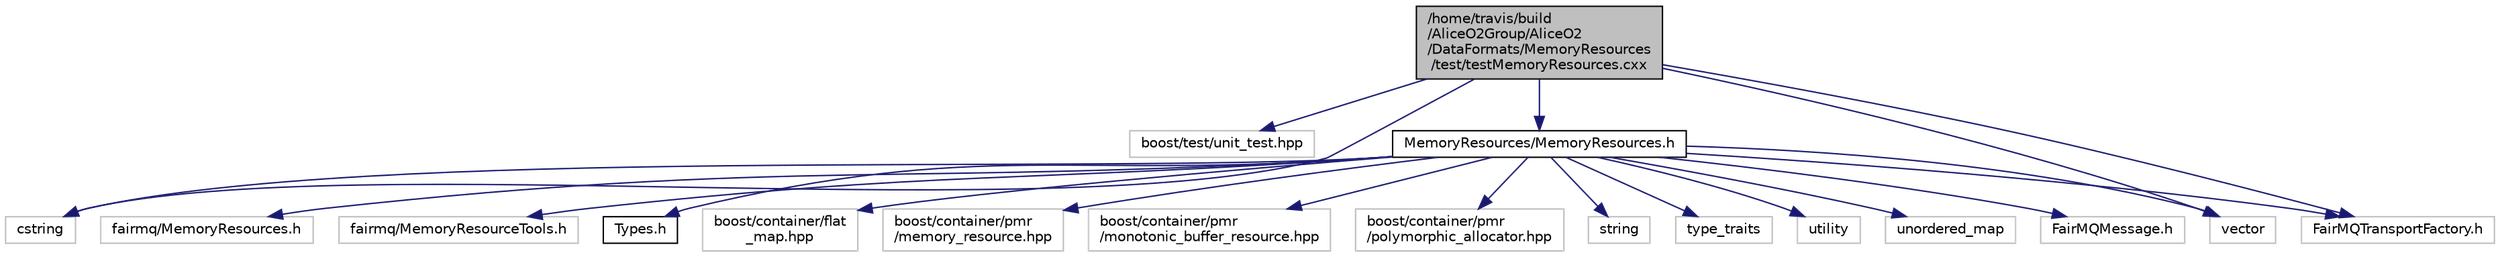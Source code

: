 digraph "/home/travis/build/AliceO2Group/AliceO2/DataFormats/MemoryResources/test/testMemoryResources.cxx"
{
 // INTERACTIVE_SVG=YES
  bgcolor="transparent";
  edge [fontname="Helvetica",fontsize="10",labelfontname="Helvetica",labelfontsize="10"];
  node [fontname="Helvetica",fontsize="10",shape=record];
  Node1 [label="/home/travis/build\l/AliceO2Group/AliceO2\l/DataFormats/MemoryResources\l/test/testMemoryResources.cxx",height=0.2,width=0.4,color="black", fillcolor="grey75", style="filled" fontcolor="black"];
  Node1 -> Node2 [color="midnightblue",fontsize="10",style="solid",fontname="Helvetica"];
  Node2 [label="boost/test/unit_test.hpp",height=0.2,width=0.4,color="grey75"];
  Node1 -> Node3 [color="midnightblue",fontsize="10",style="solid",fontname="Helvetica"];
  Node3 [label="MemoryResources/MemoryResources.h",height=0.2,width=0.4,color="black",URL="$dc/d03/MemoryResources_8h.html"];
  Node3 -> Node4 [color="midnightblue",fontsize="10",style="solid",fontname="Helvetica"];
  Node4 [label="boost/container/flat\l_map.hpp",height=0.2,width=0.4,color="grey75"];
  Node3 -> Node5 [color="midnightblue",fontsize="10",style="solid",fontname="Helvetica"];
  Node5 [label="boost/container/pmr\l/memory_resource.hpp",height=0.2,width=0.4,color="grey75"];
  Node3 -> Node6 [color="midnightblue",fontsize="10",style="solid",fontname="Helvetica"];
  Node6 [label="boost/container/pmr\l/monotonic_buffer_resource.hpp",height=0.2,width=0.4,color="grey75"];
  Node3 -> Node7 [color="midnightblue",fontsize="10",style="solid",fontname="Helvetica"];
  Node7 [label="boost/container/pmr\l/polymorphic_allocator.hpp",height=0.2,width=0.4,color="grey75"];
  Node3 -> Node8 [color="midnightblue",fontsize="10",style="solid",fontname="Helvetica"];
  Node8 [label="cstring",height=0.2,width=0.4,color="grey75"];
  Node3 -> Node9 [color="midnightblue",fontsize="10",style="solid",fontname="Helvetica"];
  Node9 [label="string",height=0.2,width=0.4,color="grey75"];
  Node3 -> Node10 [color="midnightblue",fontsize="10",style="solid",fontname="Helvetica"];
  Node10 [label="type_traits",height=0.2,width=0.4,color="grey75"];
  Node3 -> Node11 [color="midnightblue",fontsize="10",style="solid",fontname="Helvetica"];
  Node11 [label="utility",height=0.2,width=0.4,color="grey75"];
  Node3 -> Node12 [color="midnightblue",fontsize="10",style="solid",fontname="Helvetica"];
  Node12 [label="vector",height=0.2,width=0.4,color="grey75"];
  Node3 -> Node13 [color="midnightblue",fontsize="10",style="solid",fontname="Helvetica"];
  Node13 [label="unordered_map",height=0.2,width=0.4,color="grey75"];
  Node3 -> Node14 [color="midnightblue",fontsize="10",style="solid",fontname="Helvetica"];
  Node14 [label="FairMQMessage.h",height=0.2,width=0.4,color="grey75"];
  Node3 -> Node15 [color="midnightblue",fontsize="10",style="solid",fontname="Helvetica"];
  Node15 [label="FairMQTransportFactory.h",height=0.2,width=0.4,color="grey75"];
  Node3 -> Node16 [color="midnightblue",fontsize="10",style="solid",fontname="Helvetica"];
  Node16 [label="fairmq/MemoryResources.h",height=0.2,width=0.4,color="grey75"];
  Node3 -> Node17 [color="midnightblue",fontsize="10",style="solid",fontname="Helvetica"];
  Node17 [label="fairmq/MemoryResourceTools.h",height=0.2,width=0.4,color="grey75"];
  Node3 -> Node18 [color="midnightblue",fontsize="10",style="solid",fontname="Helvetica"];
  Node18 [label="Types.h",height=0.2,width=0.4,color="black",URL="$d7/df8/Types_8h.html"];
  Node1 -> Node15 [color="midnightblue",fontsize="10",style="solid",fontname="Helvetica"];
  Node1 -> Node12 [color="midnightblue",fontsize="10",style="solid",fontname="Helvetica"];
  Node1 -> Node8 [color="midnightblue",fontsize="10",style="solid",fontname="Helvetica"];
}
